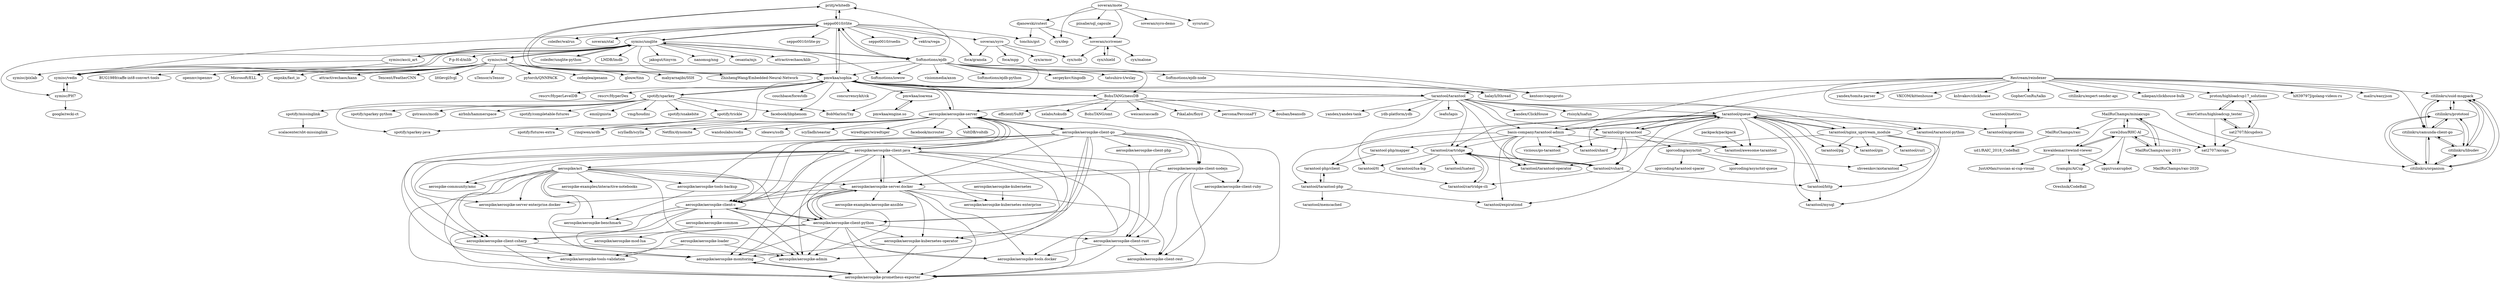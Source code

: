 digraph G {
"priitj/whitedb" -> "seppo0010/rlite"
"priitj/whitedb" -> "pmwkaa/sophia"
"symisc/unqlite" -> "symisc/vedis"
"symisc/unqlite" -> "Softmotions/ejdb"
"symisc/unqlite" -> "coleifer/unqlite-python"
"symisc/unqlite" -> "LMDB/lmdb" ["e"=1]
"symisc/unqlite" -> "symisc/sod"
"symisc/unqlite" -> "Softmotions/iowow"
"symisc/unqlite" -> "symisc/ascii_art"
"symisc/unqlite" -> "jakogut/tinyvm" ["e"=1]
"symisc/unqlite" -> "pmwkaa/sophia"
"symisc/unqlite" -> "nanomsg/nng" ["e"=1]
"symisc/unqlite" -> "seppo0010/rlite"
"symisc/unqlite" -> "cesanta/mjs" ["e"=1]
"symisc/unqlite" -> "symisc/PH7"
"symisc/unqlite" -> "attractivechaos/klib" ["e"=1]
"symisc/unqlite" -> "P-p-H-d/mlib" ["e"=1]
"MailRuChamps/miniaicups" -> "core2duo/RHC-AI"
"MailRuChamps/miniaicups" -> "MailRuChamps/raic-2019"
"MailRuChamps/miniaicups" -> "kswaldemar/rewind-viewer"
"MailRuChamps/miniaicups" -> "sat2707/aicups"
"MailRuChamps/miniaicups" -> "MailRuChamps/raic"
"aerospike/aerospike-kubernetes-operator" -> "aerospike/aerospike-monitoring"
"aerospike/aerospike-kubernetes-operator" -> "aerospike/aerospike-prometheus-exporter"
"symisc/ascii_art" -> "symisc/pixlab"
"symisc/ascii_art" -> "symisc/unqlite"
"symisc/ascii_art" -> "symisc/vedis"
"aerospike/aerospike-client-csharp" -> "aerospike/aerospike-tools-validation"
"aerospike/aerospike-client-csharp" -> "aerospike/aerospike-prometheus-exporter"
"aerospike/aerospike-client-csharp" -> "aerospike/aerospike-admin"
"citilinkru/uuid-msgpack" -> "citilinkru/prototool"
"citilinkru/uuid-msgpack" -> "citilinkru/organism"
"citilinkru/uuid-msgpack" -> "citilinkru/libudev"
"citilinkru/uuid-msgpack" -> "citilinkru/camunda-client-go"
"aerospike/aerospike-server.docker" -> "aerospike/aerospike-prometheus-exporter"
"aerospike/aerospike-server.docker" -> "aerospike/aerospike-monitoring"
"aerospike/aerospike-server.docker" -> "aerospike/aerospike-client-java"
"aerospike/aerospike-server.docker" -> "aerospike/aerospike-kubernetes-operator"
"aerospike/aerospike-server.docker" -> "aerospike/aerospike-kubernetes-enterprise"
"aerospike/aerospike-server.docker" -> "aerospike/aerospike-tools.docker"
"aerospike/aerospike-server.docker" -> "aerospike/aerospike-admin"
"aerospike/aerospike-server.docker" -> "aerospike/aerospike-client-rest"
"aerospike/aerospike-server.docker" -> "aerospike-examples/aerospike-ansible"
"aerospike/aerospike-server.docker" -> "aerospike/aerospike-server-enterprise.docker"
"aerospike/aerospike-server.docker" -> "aerospike/aerospike-client-python"
"aerospike/aerospike-server.docker" -> "aerospike/aerospike-client-c"
"Softmotions/ejdb" -> "Softmotions/iowow"
"Softmotions/ejdb" -> "symisc/unqlite"
"Softmotions/ejdb" -> "pmwkaa/sophia"
"Softmotions/ejdb" -> "symisc/vedis"
"Softmotions/ejdb" -> "Softmotions/ejdb-node"
"Softmotions/ejdb" -> "seppo0010/rlite"
"Softmotions/ejdb" -> "priitj/whitedb"
"Softmotions/ejdb" -> "BobMarlon/Tny"
"Softmotions/ejdb" -> "BohuTANG/nessDB"
"Softmotions/ejdb" -> "kentonv/capnproto" ["e"=1]
"Softmotions/ejdb" -> "visionmedia/axon" ["e"=1]
"Softmotions/ejdb" -> "Softmotions/ejdb-python"
"Softmotions/ejdb" -> "halayli/lthread" ["e"=1]
"Softmotions/ejdb" -> "sergeyksv/tingodb" ["e"=1]
"Softmotions/ejdb" -> "tatsuhiro-t/wslay" ["e"=1]
"pmwkaa/sophia" -> "BohuTANG/nessDB"
"pmwkaa/sophia" -> "concurrencykit/ck" ["e"=1]
"pmwkaa/sophia" -> "facebook/libphenom" ["e"=1]
"pmwkaa/sophia" -> "tarantool/tarantool"
"pmwkaa/sophia" -> "rescrv/HyperLevelDB" ["e"=1]
"pmwkaa/sophia" -> "seppo0010/rlite"
"pmwkaa/sophia" -> "kentonv/capnproto" ["e"=1]
"pmwkaa/sophia" -> "yinqiwen/ardb" ["e"=1]
"pmwkaa/sophia" -> "rescrv/HyperDex" ["e"=1]
"pmwkaa/sophia" -> "pmwkaa/ioarena"
"pmwkaa/sophia" -> "spotify/sparkey"
"pmwkaa/sophia" -> "halayli/lthread" ["e"=1]
"pmwkaa/sophia" -> "couchbase/forestdb" ["e"=1]
"pmwkaa/sophia" -> "priitj/whitedb"
"pmwkaa/sophia" -> "aerospike/aerospike-server"
"tarantool/tarantool" -> "tarantool/queue"
"tarantool/tarantool" -> "tarantool/cartridge"
"tarantool/tarantool" -> "tarantool/go-tarantool"
"tarantool/tarantool" -> "tarantool/nginx_upstream_module"
"tarantool/tarantool" -> "pmwkaa/sophia"
"tarantool/tarantool" -> "yandex/ClickHouse" ["e"=1]
"tarantool/tarantool" -> "rtsisyk/luafun" ["e"=1]
"tarantool/tarantool" -> "tarantool/tt"
"tarantool/tarantool" -> "tarantool/vshard"
"tarantool/tarantool" -> "basis-company/tarantool-admin"
"tarantool/tarantool" -> "aerospike/aerospike-server"
"tarantool/tarantool" -> "tarantool/tarantool-python"
"tarantool/tarantool" -> "yandex/yandex-tank" ["e"=1]
"tarantool/tarantool" -> "ydb-platform/ydb" ["e"=1]
"tarantool/tarantool" -> "leafo/lapis" ["e"=1]
"packpack/packpack" -> "tarantool/awesome-tarantool"
"tarantool/tt" -> "tarantool/cartridge-cli"
"Restream/reindexer" -> "citilinkru/uuid-msgpack"
"Restream/reindexer" -> "tarantool/go-tarantool"
"Restream/reindexer" -> "yandex/tomita-parser" ["e"=1]
"Restream/reindexer" -> "VKCOM/kittenhouse" ["e"=1]
"Restream/reindexer" -> "kshvakov/clickhouse" ["e"=1]
"Restream/reindexer" -> "GopherConRu/talks" ["e"=1]
"Restream/reindexer" -> "citilinkru/expert-sender-api"
"Restream/reindexer" -> "tarantool/tarantool"
"Restream/reindexer" -> "nikepan/clickhouse-bulk" ["e"=1]
"Restream/reindexer" -> "proton/highloadcup17_solutions"
"Restream/reindexer" -> "citilinkru/camunda-client-go"
"Restream/reindexer" -> "hH39797J/golang-videos-ru" ["e"=1]
"Restream/reindexer" -> "mailru/easyjson" ["e"=1]
"Restream/reindexer" -> "citilinkru/organism"
"Restream/reindexer" -> "basis-company/tarantool-admin"
"AterCattus/highloadcup_tester" -> "sat2707/hlcupdocs"
"AterCattus/highloadcup_tester" -> "sat2707/aicups"
"AterCattus/highloadcup_tester" -> "proton/highloadcup17_solutions"
"aerospike/aerospike-server" -> "aerospike/aerospike-client-java"
"aerospike/aerospike-server" -> "aerospike/aerospike-client-go"
"aerospike/aerospike-server" -> "aerospike/aerospike-client-c"
"aerospike/aerospike-server" -> "scylladb/scylla" ["e"=1]
"aerospike/aerospike-server" -> "yinqiwen/ardb" ["e"=1]
"aerospike/aerospike-server" -> "aerospike/aerospike-client-python"
"aerospike/aerospike-server" -> "Netflix/dynomite" ["e"=1]
"aerospike/aerospike-server" -> "wandoulabs/codis" ["e"=1]
"aerospike/aerospike-server" -> "ideawu/ssdb" ["e"=1]
"aerospike/aerospike-server" -> "scylladb/seastar" ["e"=1]
"aerospike/aerospike-server" -> "wiredtiger/wiredtiger" ["e"=1]
"aerospike/aerospike-server" -> "facebook/mcrouter" ["e"=1]
"aerospike/aerospike-server" -> "aerospike/aerospike-client-nodejs"
"aerospike/aerospike-server" -> "VoltDB/voltdb" ["e"=1]
"aerospike/aerospike-server" -> "pmwkaa/sophia"
"symisc/sod" -> "symisc/unqlite"
"symisc/sod" -> "uTensor/uTensor" ["e"=1]
"symisc/sod" -> "pytorch/QNNPACK" ["e"=1]
"symisc/sod" -> "codeplea/genann" ["e"=1]
"symisc/sod" -> "glouw/tinn" ["e"=1]
"symisc/sod" -> "mahyarnajibi/SSH" ["e"=1]
"symisc/sod" -> "ZhishengWang/Embedded-Neural-Network" ["e"=1]
"symisc/sod" -> "symisc/vedis"
"symisc/sod" -> "BUG1989/caffe-int8-convert-tools" ["e"=1]
"symisc/sod" -> "openmv/openmv" ["e"=1]
"symisc/sod" -> "Microsoft/ELL" ["e"=1]
"symisc/sod" -> "expnkx/fast_io" ["e"=1]
"symisc/sod" -> "attractivechaos/kann" ["e"=1]
"symisc/sod" -> "Tencent/FeatherCNN" ["e"=1]
"symisc/sod" -> "littlevgl/lvgl" ["e"=1]
"BohuTANG/nessDB" -> "BohuTANG/omt"
"BohuTANG/nessDB" -> "pmwkaa/sophia"
"BohuTANG/nessDB" -> "weicao/cascadb" ["e"=1]
"BohuTANG/nessDB" -> "PikaLabs/floyd" ["e"=1]
"BohuTANG/nessDB" -> "percona/PerconaFT" ["e"=1]
"BohuTANG/nessDB" -> "douban/beansdb" ["e"=1]
"BohuTANG/nessDB" -> "efficient/SuRF" ["e"=1]
"BohuTANG/nessDB" -> "xelabs/tokudb" ["e"=1]
"basis-company/tarantool-admin" -> "tarantool/queue"
"basis-company/tarantool-admin" -> "tarantool/expirationd"
"basis-company/tarantool-admin" -> "tarantool/vshard"
"basis-company/tarantool-admin" -> "tarantool/tarantool-operator"
"basis-company/tarantool-admin" -> "tarantool-php/client"
"basis-company/tarantool-admin" -> "tarantool/awesome-tarantool"
"basis-company/tarantool-admin" -> "tarantool-php/mapper"
"basis-company/tarantool-admin" -> "viciious/go-tarantool"
"basis-company/tarantool-admin" -> "tarantool/shard"
"basis-company/tarantool-admin" -> "tarantool/cartridge"
"aerospike/aerospike-client-nodejs" -> "aerospike/aerospike-client-ruby"
"aerospike/aerospike-client-nodejs" -> "aerospike/aerospike-client-rest"
"aerospike/aerospike-client-nodejs" -> "aerospike/aerospike-client-rust"
"aerospike/aerospike-client-nodejs" -> "aerospike/aerospike-client-c"
"aerospike/aerospike-client-nodejs" -> "aerospike/aerospike-server.docker"
"aerospike/aerospike-client-nodejs" -> "aerospike/aerospike-prometheus-exporter"
"igorcoding/asynctnt" -> "igorcoding/asynctnt-queue"
"igorcoding/asynctnt" -> "shveenkov/aiotarantool"
"igorcoding/asynctnt" -> "igorcoding/tarantool-spacer"
"cyx/shield" -> "soveran/scrivener"
"MailRuChamps/raic-2019" -> "core2duo/RHC-AI"
"MailRuChamps/raic-2019" -> "MailRuChamps/raic-2020"
"MailRuChamps/raic-2019" -> "MailRuChamps/miniaicups"
"aerospike/aerospike-client-c" -> "aerospike/aerospike-client-python"
"aerospike/aerospike-client-c" -> "aerospike/aerospike-admin"
"aerospike/aerospike-client-c" -> "aerospike/aerospike-common"
"aerospike/aerospike-client-c" -> "aerospike/aerospike-monitoring"
"aerospike/aerospike-client-c" -> "aerospike/aerospike-client-csharp"
"aerospike/aerospike-client-c" -> "aerospike/aerospike-tools.docker"
"aerospike/aerospike-client-c" -> "aerospike/aerospike-prometheus-exporter"
"aerospike/aerospike-client-c" -> "aerospike/aerospike-benchmark"
"symisc/vedis" -> "symisc/unqlite"
"symisc/vedis" -> "symisc/PH7"
"tarantool/cartridge" -> "tarantool/cartridge-cli"
"tarantool/cartridge" -> "tarantool/vshard"
"tarantool/cartridge" -> "tarantool/tarantool-operator"
"tarantool/cartridge" -> "tarantool/lua-lsp"
"tarantool/cartridge" -> "tarantool/luatest"
"tarantool/cartridge" -> "tarantool/tt"
"tarantool/cartridge-cli" -> "tarantool/cartridge"
"tarantool/http" -> "tarantool/queue"
"tarantool/http" -> "tarantool/mysql"
"tarantool/metrics" -> "tarantool/migrations"
"tarantool/queue" -> "tarantool/http"
"tarantool/queue" -> "basis-company/tarantool-admin"
"tarantool/queue" -> "tarantool/nginx_upstream_module"
"tarantool/queue" -> "tarantool/vshard"
"tarantool/queue" -> "tarantool/expirationd"
"tarantool/queue" -> "tarantool/cartridge"
"tarantool/queue" -> "tarantool/tarantool-php"
"tarantool/queue" -> "tarantool/shard"
"tarantool/queue" -> "tarantool/go-tarantool"
"tarantool/queue" -> "tarantool/awesome-tarantool"
"tarantool/queue" -> "tarantool/tarantool-python"
"tarantool/queue" -> "tarantool/mysql"
"tarantool/queue" -> "tarantool/pg"
"tarantool/queue" -> "tarantool/gis"
"tarantool/queue" -> "tarantool/migrations"
"tarantool/vshard" -> "tarantool/cartridge-cli"
"tarantool/vshard" -> "tarantool/cartridge"
"tarantool/vshard" -> "tarantool/http"
"aerospike/aerospike-client-go" -> "aerospike/aerospike-client-python"
"aerospike/aerospike-client-go" -> "aerospike/aerospike-server.docker"
"aerospike/aerospike-client-go" -> "aerospike/aerospike-kubernetes-operator"
"aerospike/aerospike-client-go" -> "aerospike/aerospike-client-java"
"aerospike/aerospike-client-go" -> "aerospike/aerospike-client-c"
"aerospike/aerospike-client-go" -> "aerospike/aerospike-server"
"aerospike/aerospike-client-go" -> "aerospike/aerospike-client-rust"
"aerospike/aerospike-client-go" -> "aerospike/aerospike-client-ruby"
"aerospike/aerospike-client-go" -> "aerospike/aerospike-monitoring"
"aerospike/aerospike-client-go" -> "aerospike/aerospike-prometheus-exporter"
"aerospike/aerospike-client-go" -> "aerospike/aerospike-admin"
"aerospike/aerospike-client-go" -> "aerospike/aerospike-client-php"
"aerospike/aerospike-client-go" -> "aerospike/aerospike-client-csharp"
"aerospike/aerospike-client-go" -> "aerospike/aerospike-tools-backup"
"aerospike/aerospike-client-go" -> "aerospike/aerospike-client-nodejs"
"symisc/PH7" -> "symisc/vedis"
"symisc/PH7" -> "google/recki-ct" ["e"=1]
"seppo0010/rlite" -> "seppo0010/rlite-py"
"seppo0010/rlite" -> "pmwkaa/sophia"
"seppo0010/rlite" -> "priitj/whitedb"
"seppo0010/rlite" -> "seppo0010/rsedis" ["e"=1]
"seppo0010/rlite" -> "symisc/vedis"
"seppo0010/rlite" -> "foca/granola"
"seppo0010/rlite" -> "soveran/syro"
"seppo0010/rlite" -> "vektra/vega"
"seppo0010/rlite" -> "symisc/unqlite"
"seppo0010/rlite" -> "coleifer/walrus" ["e"=1]
"seppo0010/rlite" -> "soveran/stal"
"seppo0010/rlite" -> "tonchis/gst"
"seppo0010/rlite" -> "Softmotions/ejdb"
"aerospike/aerospike-client-java" -> "aerospike/aerospike-server.docker"
"aerospike/aerospike-client-java" -> "aerospike/aerospike-prometheus-exporter"
"aerospike/aerospike-client-java" -> "aerospike/aerospike-client-c"
"aerospike/aerospike-client-java" -> "aerospike/aerospike-client-python"
"aerospike/aerospike-client-java" -> "aerospike/aerospike-admin"
"aerospike/aerospike-client-java" -> "aerospike/aerospike-kubernetes-operator"
"aerospike/aerospike-client-java" -> "aerospike/aerospike-server"
"aerospike/aerospike-client-java" -> "aerospike/aerospike-client-csharp"
"aerospike/aerospike-client-java" -> "aerospike/aerospike-server-enterprise.docker"
"aerospike/aerospike-client-java" -> "aerospike/aerospike-client-rust"
"aerospike/aerospike-client-java" -> "aerospike-community/amc"
"aerospike/aerospike-client-java" -> "aerospike/aerospike-monitoring"
"aerospike/aerospike-client-java" -> "aerospike/act"
"aerospike/aerospike-client-java" -> "aerospike/aerospike-kubernetes-enterprise"
"aerospike/aerospike-client-java" -> "aerospike/aerospike-tools.docker"
"tarantool/tarantool-php" -> "tarantool-php/client"
"tarantool/tarantool-php" -> "tarantool/memcached"
"tarantool/tarantool-php" -> "tarantool/expirationd"
"aerospike/aerospike-client-rust" -> "aerospike/aerospike-tools.docker"
"aerospike/aerospike-client-rust" -> "aerospike/aerospike-client-rest"
"aerospike/aerospike-client-rust" -> "aerospike/aerospike-prometheus-exporter"
"spotify/sparkey" -> "spotify/sparkey-java"
"spotify/sparkey" -> "spotify/sparkey-python"
"spotify/sparkey" -> "spotify/trickle"
"spotify/sparkey" -> "pmwkaa/sophia"
"spotify/sparkey" -> "gstrauss/mcdb"
"spotify/sparkey" -> "airbnb/hammerspace" ["e"=1]
"spotify/sparkey" -> "spotify/completable-futures" ["e"=1]
"spotify/sparkey" -> "emnl/gnista"
"spotify/sparkey" -> "vmg/houdini" ["e"=1]
"spotify/sparkey" -> "spotify/snakebite" ["e"=1]
"spotify/sparkey" -> "facebook/libphenom" ["e"=1]
"spotify/sparkey" -> "BobMarlon/Tny"
"spotify/sparkey" -> "spotify/missinglink"
"soveran/mote" -> "soveran/scrivener"
"soveran/mote" -> "piisalie/sql_capsule"
"soveran/mote" -> "djanowski/cutest"
"soveran/mote" -> "soveran/syro-demo"
"soveran/mote" -> "cyx/dep"
"soveran/mote" -> "syro/satz"
"aerospike/aerospike-client-python" -> "aerospike/aerospike-client-c"
"aerospike/aerospike-client-python" -> "aerospike/aerospike-admin"
"aerospike/aerospike-client-python" -> "aerospike/aerospike-prometheus-exporter"
"aerospike/aerospike-client-python" -> "aerospike/aerospike-tools.docker"
"aerospike/aerospike-client-python" -> "aerospike/aerospike-server.docker"
"aerospike/aerospike-client-python" -> "aerospike/aerospike-client-rust"
"aerospike/aerospike-client-python" -> "aerospike/aerospike-client-csharp"
"aerospike/aerospike-client-python" -> "aerospike/aerospike-kubernetes-operator"
"aerospike/aerospike-client-python" -> "aerospike/aerospike-tools-validation"
"aerospike/aerospike-client-python" -> "aerospike/aerospike-monitoring"
"kswaldemar/rewind-viewer" -> "core2duo/RHC-AI"
"kswaldemar/rewind-viewer" -> "uppi/rusaicupbot"
"kswaldemar/rewind-viewer" -> "JustAMan/russian-ai-cup-visual"
"kswaldemar/rewind-viewer" -> "tyamgin/AiCup"
"tarantool/go-tarantool" -> "viciious/go-tarantool"
"tarantool/go-tarantool" -> "tarantool/queue"
"tarantool/go-tarantool" -> "tarantool/tarantool-operator"
"tarantool/go-tarantool" -> "tarantool/vshard"
"tarantool/go-tarantool" -> "igorcoding/asynctnt"
"tarantool/go-tarantool" -> "tarantool/awesome-tarantool"
"aerospike/aerospike-loader" -> "aerospike/aerospike-tools-validation"
"aerospike/aerospike-loader" -> "aerospike/aerospike-admin"
"core2duo/RHC-AI" -> "sat2707/aicups"
"core2duo/RHC-AI" -> "MailRuChamps/miniaicups"
"core2duo/RHC-AI" -> "kswaldemar/rewind-viewer"
"core2duo/RHC-AI" -> "MailRuChamps/raic-2019"
"core2duo/RHC-AI" -> "tyamgin/AiCup"
"core2duo/RHC-AI" -> "uppi/rusaicupbot"
"aerospike/aerospike-client-ruby" -> "aerospike/aerospike-client-rest"
"coleifer/unqlite-python" -> "symisc/unqlite"
"aerospike/act" -> "aerospike/aerospike-prometheus-exporter"
"aerospike/act" -> "aerospike/aerospike-admin"
"aerospike/act" -> "aerospike/aerospike-monitoring"
"aerospike/act" -> "aerospike/aerospike-client-c"
"aerospike/act" -> "aerospike/aerospike-server.docker"
"aerospike/act" -> "aerospike-community/amc"
"aerospike/act" -> "aerospike/aerospike-client-csharp"
"aerospike/act" -> "aerospike/aerospike-client-python"
"aerospike/act" -> "aerospike/aerospike-tools-validation"
"aerospike/act" -> "aerospike-examples/interactive-notebooks"
"aerospike/act" -> "aerospike/aerospike-benchmark"
"aerospike/act" -> "aerospike/aerospike-server-enterprise.docker"
"aerospike/act" -> "aerospike/aerospike-tools-backup"
"aerospike/aerospike-monitoring" -> "aerospike/aerospike-prometheus-exporter"
"aerospike/aerospike-prometheus-exporter" -> "aerospike/aerospike-monitoring"
"proton/highloadcup17_solutions" -> "sat2707/hlcupdocs"
"proton/highloadcup17_solutions" -> "AterCattus/highloadcup_tester"
"tarantool/nginx_upstream_module" -> "tarantool/shard"
"tarantool/nginx_upstream_module" -> "tarantool/queue"
"tarantool/nginx_upstream_module" -> "tarantool/curl"
"tarantool/nginx_upstream_module" -> "tarantool/http"
"tarantool/nginx_upstream_module" -> "tarantool/pg"
"tarantool/nginx_upstream_module" -> "tarantool/gis"
"tarantool/nginx_upstream_module" -> "tarantool/mysql"
"citilinkru/camunda-client-go" -> "citilinkru/prototool"
"citilinkru/camunda-client-go" -> "citilinkru/libudev"
"citilinkru/camunda-client-go" -> "citilinkru/uuid-msgpack"
"citilinkru/camunda-client-go" -> "citilinkru/organism"
"citilinkru/organism" -> "citilinkru/prototool"
"citilinkru/organism" -> "citilinkru/uuid-msgpack"
"citilinkru/organism" -> "citilinkru/libudev"
"citilinkru/organism" -> "citilinkru/camunda-client-go"
"citilinkru/prototool" -> "citilinkru/libudev"
"citilinkru/prototool" -> "citilinkru/organism"
"citilinkru/prototool" -> "citilinkru/uuid-msgpack"
"citilinkru/prototool" -> "citilinkru/camunda-client-go"
"tarantool-php/client" -> "tarantool/tarantool-php"
"MailRuChamps/raic" -> "ud1/RAIC_2018_CodeBall"
"pmwkaa/engine.so" -> "pmwkaa/ioarena"
"pmwkaa/ioarena" -> "pmwkaa/engine.so"
"citilinkru/libudev" -> "citilinkru/prototool"
"citilinkru/libudev" -> "citilinkru/camunda-client-go"
"citilinkru/libudev" -> "citilinkru/uuid-msgpack"
"citilinkru/libudev" -> "citilinkru/organism"
"sat2707/hlcupdocs" -> "AterCattus/highloadcup_tester"
"sat2707/hlcupdocs" -> "sat2707/aicups"
"sat2707/hlcupdocs" -> "proton/highloadcup17_solutions"
"tarantool/tarantool-python" -> "shveenkov/aiotarantool"
"spotify/trickle" -> "spotify/sparkey-java"
"spotify/trickle" -> "spotify/futures-extra" ["e"=1]
"soveran/syro" -> "foca/mpp"
"soveran/syro" -> "foca/granola"
"soveran/syro" -> "cyx/armor"
"soveran/syro" -> "cyx/nobi"
"aerospike/aerospike-tools-backup" -> "aerospike/aerospike-benchmark"
"tyamgin/AiCup" -> "Oreshnik/CodeBall"
"spotify/missinglink" -> "scalacenter/sbt-missinglink" ["e"=1]
"tarantool-php/mapper" -> "tarantool-php/client"
"aerospike/aerospike-common" -> "aerospike/aerospike-mod-lua"
"soveran/scrivener" -> "cyx/malone"
"soveran/scrivener" -> "cyx/nobi"
"soveran/scrivener" -> "cyx/shield"
"aerospike/aerospike-kubernetes" -> "aerospike/aerospike-kubernetes-enterprise"
"djanowski/cutest" -> "cyx/dep"
"djanowski/cutest" -> "soveran/scrivener"
"djanowski/cutest" -> "tonchis/gst"
"priitj/whitedb" ["l"="-13.691,21.953"]
"seppo0010/rlite" ["l"="-13.643,21.954"]
"pmwkaa/sophia" ["l"="-13.74,21.958"]
"symisc/unqlite" ["l"="-13.62,22.004"]
"symisc/vedis" ["l"="-13.619,22.03"]
"Softmotions/ejdb" ["l"="-13.669,21.985"]
"coleifer/unqlite-python" ["l"="-13.577,21.987"]
"LMDB/lmdb" ["l"="-11.989,22.413"]
"symisc/sod" ["l"="-13.585,22.058"]
"Softmotions/iowow" ["l"="-13.657,22.026"]
"symisc/ascii_art" ["l"="-13.569,22.021"]
"jakogut/tinyvm" ["l"="-13.837,17.557"]
"nanomsg/nng" ["l"="-11.786,22.27"]
"cesanta/mjs" ["l"="-32.272,40.821"]
"symisc/PH7" ["l"="-13.629,22.059"]
"attractivechaos/klib" ["l"="-11.75,22.414"]
"P-p-H-d/mlib" ["l"="-12.198,25.79"]
"MailRuChamps/miniaicups" ["l"="-14.139,21.745"]
"core2duo/RHC-AI" ["l"="-14.135,21.727"]
"MailRuChamps/raic-2019" ["l"="-14.159,21.733"]
"kswaldemar/rewind-viewer" ["l"="-14.132,21.709"]
"sat2707/aicups" ["l"="-14.104,21.756"]
"MailRuChamps/raic" ["l"="-14.164,21.764"]
"aerospike/aerospike-kubernetes-operator" ["l"="-13.83,22.078"]
"aerospike/aerospike-monitoring" ["l"="-13.853,22.098"]
"aerospike/aerospike-prometheus-exporter" ["l"="-13.854,22.087"]
"symisc/pixlab" ["l"="-13.528,22.033"]
"aerospike/aerospike-client-csharp" ["l"="-13.869,22.094"]
"aerospike/aerospike-tools-validation" ["l"="-13.872,22.108"]
"aerospike/aerospike-admin" ["l"="-13.861,22.104"]
"citilinkru/uuid-msgpack" ["l"="-14.009,21.831"]
"citilinkru/prototool" ["l"="-14.019,21.82"]
"citilinkru/organism" ["l"="-13.997,21.826"]
"citilinkru/libudev" ["l"="-14.012,21.81"]
"citilinkru/camunda-client-go" ["l"="-13.997,21.814"]
"aerospike/aerospike-server.docker" ["l"="-13.839,22.103"]
"aerospike/aerospike-client-java" ["l"="-13.827,22.092"]
"aerospike/aerospike-kubernetes-enterprise" ["l"="-13.817,22.126"]
"aerospike/aerospike-tools.docker" ["l"="-13.817,22.082"]
"aerospike/aerospike-client-rest" ["l"="-13.853,22.068"]
"aerospike-examples/aerospike-ansible" ["l"="-13.841,22.136"]
"aerospike/aerospike-server-enterprise.docker" ["l"="-13.826,22.115"]
"aerospike/aerospike-client-python" ["l"="-13.846,22.079"]
"aerospike/aerospike-client-c" ["l"="-13.841,22.089"]
"Softmotions/ejdb-node" ["l"="-13.643,21.982"]
"BobMarlon/Tny" ["l"="-13.688,21.919"]
"BohuTANG/nessDB" ["l"="-13.723,21.994"]
"kentonv/capnproto" ["l"="-11.57,22.413"]
"visionmedia/axon" ["l"="11.779,-31.724"]
"Softmotions/ejdb-python" ["l"="-13.686,22.012"]
"halayli/lthread" ["l"="-11.565,22.494"]
"sergeyksv/tingodb" ["l"="9.333,-32.152"]
"tatsuhiro-t/wslay" ["l"="10.749,-28.304"]
"concurrencykit/ck" ["l"="-11.645,22.285"]
"facebook/libphenom" ["l"="-11.714,22.413"]
"tarantool/tarantool" ["l"="-13.87,21.92"]
"rescrv/HyperLevelDB" ["l"="-11.16,4.944"]
"yinqiwen/ardb" ["l"="-12.875,3.563"]
"rescrv/HyperDex" ["l"="-11.427,4.772"]
"pmwkaa/ioarena" ["l"="-13.77,21.928"]
"spotify/sparkey" ["l"="-13.718,21.884"]
"couchbase/forestdb" ["l"="9.279,-31.485"]
"aerospike/aerospike-server" ["l"="-13.822,22.028"]
"tarantool/queue" ["l"="-13.933,21.889"]
"tarantool/cartridge" ["l"="-13.885,21.877"]
"tarantool/go-tarantool" ["l"="-13.922,21.901"]
"tarantool/nginx_upstream_module" ["l"="-13.948,21.902"]
"yandex/ClickHouse" ["l"="11.532,23.928"]
"rtsisyk/luafun" ["l"="-13.945,23.315"]
"tarantool/tt" ["l"="-13.858,21.887"]
"tarantool/vshard" ["l"="-13.9,21.887"]
"basis-company/tarantool-admin" ["l"="-13.917,21.877"]
"tarantool/tarantool-python" ["l"="-13.916,21.93"]
"yandex/yandex-tank" ["l"="6.935,-24.103"]
"ydb-platform/ydb" ["l"="-8.979,20.192"]
"leafo/lapis" ["l"="-13.861,23.281"]
"packpack/packpack" ["l"="-13.981,21.966"]
"tarantool/awesome-tarantool" ["l"="-13.946,21.922"]
"tarantool/cartridge-cli" ["l"="-13.869,21.871"]
"Restream/reindexer" ["l"="-13.97,21.846"]
"yandex/tomita-parser" ["l"="-9.315,20.421"]
"VKCOM/kittenhouse" ["l"="-13.603,-4.277"]
"kshvakov/clickhouse" ["l"="-13.545,-4.273"]
"GopherConRu/talks" ["l"="6.525,-24.076"]
"citilinkru/expert-sender-api" ["l"="-13.966,21.817"]
"nikepan/clickhouse-bulk" ["l"="-13.578,-4.243"]
"proton/highloadcup17_solutions" ["l"="-14.047,21.795"]
"hH39797J/golang-videos-ru" ["l"="6.607,-24.015"]
"mailru/easyjson" ["l"="-13.049,1.446"]
"AterCattus/highloadcup_tester" ["l"="-14.067,21.773"]
"sat2707/hlcupdocs" ["l"="-14.076,21.784"]
"aerospike/aerospike-client-go" ["l"="-13.866,22.073"]
"scylladb/scylla" ["l"="-12.127,22.347"]
"Netflix/dynomite" ["l"="-12.891,3.626"]
"wandoulabs/codis" ["l"="-12.979,3.646"]
"ideawu/ssdb" ["l"="-12.956,3.617"]
"scylladb/seastar" ["l"="-11.913,22.206"]
"wiredtiger/wiredtiger" ["l"="-14.038,3.439"]
"facebook/mcrouter" ["l"="-12.924,3.65"]
"aerospike/aerospike-client-nodejs" ["l"="-13.851,22.056"]
"VoltDB/voltdb" ["l"="-10.928,4.996"]
"uTensor/uTensor" ["l"="27.376,35.539"]
"pytorch/QNNPACK" ["l"="27.619,35.429"]
"codeplea/genann" ["l"="-12.345,25.796"]
"glouw/tinn" ["l"="-12.425,25.736"]
"mahyarnajibi/SSH" ["l"="34.974,33.445"]
"ZhishengWang/Embedded-Neural-Network" ["l"="-7.893,47.167"]
"BUG1989/caffe-int8-convert-tools" ["l"="27.615,35.405"]
"openmv/openmv" ["l"="-31.5,41.461"]
"Microsoft/ELL" ["l"="34.123,34.924"]
"expnkx/fast_io" ["l"="-11.517,21.947"]
"attractivechaos/kann" ["l"="-12.377,25.672"]
"Tencent/FeatherCNN" ["l"="27.605,35.394"]
"littlevgl/lvgl" ["l"="-31.494,41.568"]
"BohuTANG/omt" ["l"="-13.731,22.023"]
"weicao/cascadb" ["l"="-11.617,4.552"]
"PikaLabs/floyd" ["l"="-11.294,4.943"]
"percona/PerconaFT" ["l"="-11.674,4.451"]
"douban/beansdb" ["l"="-12.967,3.807"]
"efficient/SuRF" ["l"="-10.888,4.902"]
"xelabs/tokudb" ["l"="-13.177,3.299"]
"tarantool/expirationd" ["l"="-13.93,21.858"]
"tarantool/tarantool-operator" ["l"="-13.904,21.867"]
"tarantool-php/client" ["l"="-13.914,21.842"]
"tarantool-php/mapper" ["l"="-13.897,21.837"]
"viciious/go-tarantool" ["l"="-13.904,21.904"]
"tarantool/shard" ["l"="-13.933,21.91"]
"aerospike/aerospike-client-ruby" ["l"="-13.88,22.053"]
"aerospike/aerospike-client-rust" ["l"="-13.835,22.066"]
"igorcoding/asynctnt" ["l"="-13.968,21.934"]
"igorcoding/asynctnt-queue" ["l"="-13.989,21.943"]
"shveenkov/aiotarantool" ["l"="-13.944,21.946"]
"igorcoding/tarantool-spacer" ["l"="-14.004,21.935"]
"cyx/shield" ["l"="-13.502,21.817"]
"soveran/scrivener" ["l"="-13.512,21.842"]
"MailRuChamps/raic-2020" ["l"="-14.183,21.727"]
"aerospike/aerospike-common" ["l"="-13.799,22.118"]
"aerospike/aerospike-benchmark" ["l"="-13.87,22.116"]
"tarantool/lua-lsp" ["l"="-13.878,21.852"]
"tarantool/luatest" ["l"="-13.861,21.85"]
"tarantool/http" ["l"="-13.94,21.874"]
"tarantool/mysql" ["l"="-13.954,21.882"]
"tarantool/metrics" ["l"="-14.015,21.889"]
"tarantool/migrations" ["l"="-13.984,21.888"]
"tarantool/tarantool-php" ["l"="-13.933,21.838"]
"tarantool/pg" ["l"="-13.966,21.887"]
"tarantool/gis" ["l"="-13.969,21.902"]
"aerospike/aerospike-client-php" ["l"="-13.913,22.082"]
"aerospike/aerospike-tools-backup" ["l"="-13.882,22.105"]
"google/recki-ct" ["l"="-24.543,-42.739"]
"seppo0010/rlite-py" ["l"="-13.637,21.917"]
"seppo0010/rsedis" ["l"="-9.472,5.217"]
"foca/granola" ["l"="-13.609,21.924"]
"soveran/syro" ["l"="-13.583,21.913"]
"vektra/vega" ["l"="-13.588,21.945"]
"coleifer/walrus" ["l"="22.669,3.715"]
"soveran/stal" ["l"="-13.623,21.935"]
"tonchis/gst" ["l"="-13.577,21.898"]
"aerospike-community/amc" ["l"="-13.831,22.126"]
"aerospike/act" ["l"="-13.853,22.116"]
"tarantool/memcached" ["l"="-13.93,21.809"]
"spotify/sparkey-java" ["l"="-13.688,21.852"]
"spotify/sparkey-python" ["l"="-13.715,21.857"]
"spotify/trickle" ["l"="-13.695,21.829"]
"gstrauss/mcdb" ["l"="-13.731,21.841"]
"airbnb/hammerspace" ["l"="-14.586,-6.822"]
"spotify/completable-futures" ["l"="-13.692,-6.401"]
"emnl/gnista" ["l"="-13.694,21.876"]
"vmg/houdini" ["l"="8.444,-30.227"]
"spotify/snakebite" ["l"="11.303,23.998"]
"spotify/missinglink" ["l"="-13.75,21.86"]
"soveran/mote" ["l"="-13.474,21.85"]
"piisalie/sql_capsule" ["l"="-13.447,21.837"]
"djanowski/cutest" ["l"="-13.516,21.87"]
"soveran/syro-demo" ["l"="-13.463,21.829"]
"cyx/dep" ["l"="-13.486,21.871"]
"syro/satz" ["l"="-13.445,21.858"]
"uppi/rusaicupbot" ["l"="-14.15,21.714"]
"JustAMan/russian-ai-cup-visual" ["l"="-14.127,21.686"]
"tyamgin/AiCup" ["l"="-14.148,21.702"]
"aerospike/aerospike-loader" ["l"="-13.888,22.125"]
"aerospike-examples/interactive-notebooks" ["l"="-13.862,22.144"]
"tarantool/curl" ["l"="-13.976,21.914"]
"ud1/RAIC_2018_CodeBall" ["l"="-14.182,21.771"]
"pmwkaa/engine.so" ["l"="-13.785,21.908"]
"spotify/futures-extra" ["l"="-13.598,-6.401"]
"foca/mpp" ["l"="-13.558,21.901"]
"cyx/armor" ["l"="-13.554,21.917"]
"cyx/nobi" ["l"="-13.548,21.874"]
"Oreshnik/CodeBall" ["l"="-14.16,21.687"]
"scalacenter/sbt-missinglink" ["l"="9.724,25.082"]
"aerospike/aerospike-mod-lua" ["l"="-13.782,22.132"]
"cyx/malone" ["l"="-13.528,21.822"]
"aerospike/aerospike-kubernetes" ["l"="-13.807,22.156"]
}